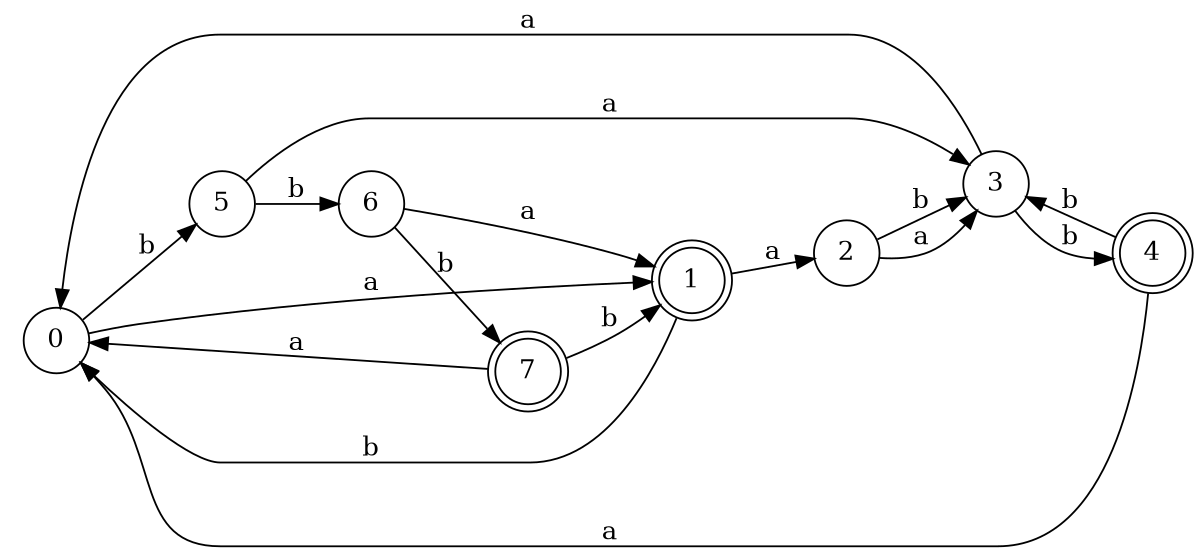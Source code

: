 digraph n7_7 {
__start0 [label="" shape="none"];

rankdir=LR;
size="8,5";

s0 [style="filled", color="black", fillcolor="white" shape="circle", label="0"];
s1 [style="rounded,filled", color="black", fillcolor="white" shape="doublecircle", label="1"];
s2 [style="filled", color="black", fillcolor="white" shape="circle", label="2"];
s3 [style="filled", color="black", fillcolor="white" shape="circle", label="3"];
s4 [style="rounded,filled", color="black", fillcolor="white" shape="doublecircle", label="4"];
s5 [style="filled", color="black", fillcolor="white" shape="circle", label="5"];
s6 [style="filled", color="black", fillcolor="white" shape="circle", label="6"];
s7 [style="rounded,filled", color="black", fillcolor="white" shape="doublecircle", label="7"];
s0 -> s1 [label="a"];
s0 -> s5 [label="b"];
s1 -> s2 [label="a"];
s1 -> s0 [label="b"];
s2 -> s3 [label="a"];
s2 -> s3 [label="b"];
s3 -> s0 [label="a"];
s3 -> s4 [label="b"];
s4 -> s0 [label="a"];
s4 -> s3 [label="b"];
s5 -> s3 [label="a"];
s5 -> s6 [label="b"];
s6 -> s1 [label="a"];
s6 -> s7 [label="b"];
s7 -> s0 [label="a"];
s7 -> s1 [label="b"];

}